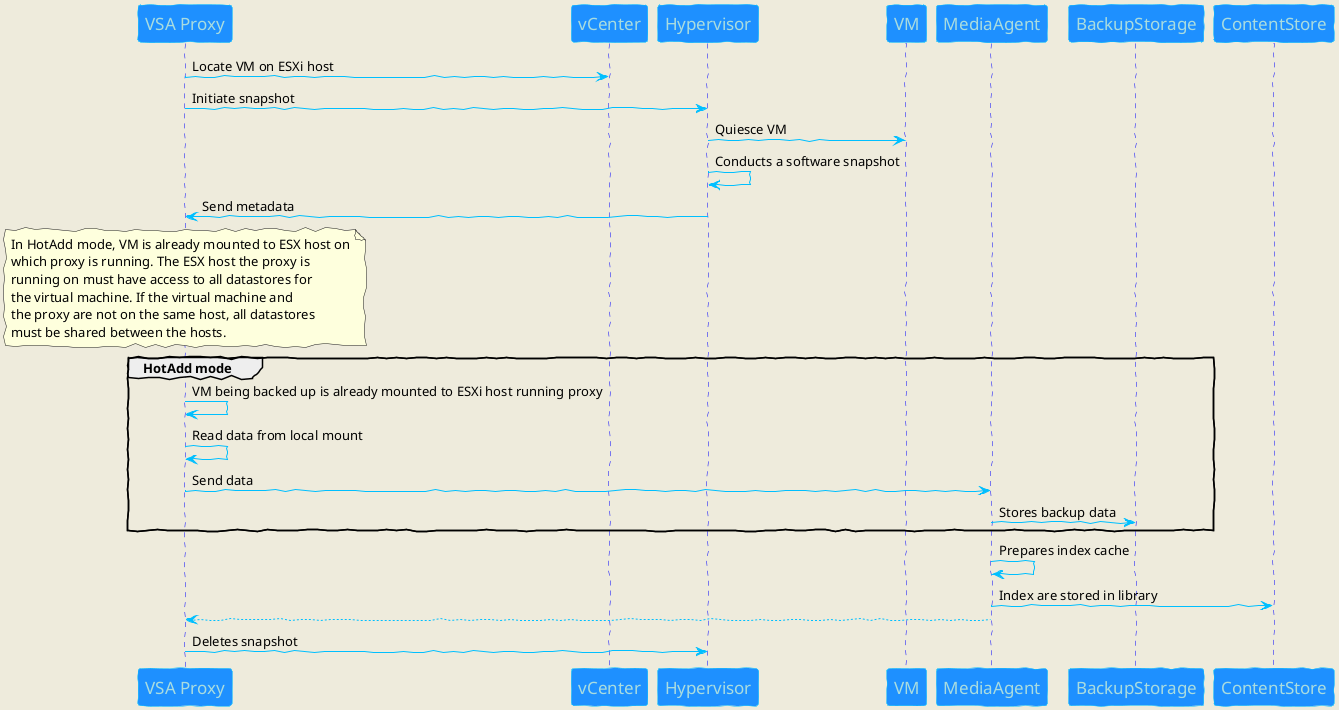@startuml

@startuml
skinparam backgroundColor #EEEBDC
skinparam handwritten true

skinparam sequence {
	ArrowColor DeepSkyBlue
	ActorBorderColor DeepSkyBlue
	LifeLineBorderColor blue
	LifeLineBackgroundColor #A9DCDF

	ParticipantBorderColor DeepSkyBlue
	ParticipantBackgroundColor DodgerBlue
	ParticipantFontName Impact
	ParticipantFontSize 17
	ParticipantFontColor #A9DCDF

	ActorBackgroundColor aqua
	ActorFontColor DeepSkyBlue
	ActorFontSize 17
	ActorFontName Aapex
}

participant "VSA Proxy"
participant vCenter
participant Hypervisor
participant VM
participant MediaAgent


"VSA Proxy" -> vCenter: Locate VM on ESXi host
"VSA Proxy" -> Hypervisor: Initiate snapshot
Hypervisor -> VM: Quiesce VM
Hypervisor -> Hypervisor: Conducts a software snapshot
Hypervisor -> "VSA Proxy": Send metadata

note over "VSA Proxy"
    In HotAdd mode, VM is already mounted to ESX host on
    which proxy is running. The ESX host the proxy is
    running on must have access to all datastores for
    the virtual machine. If the virtual machine and
    the proxy are not on the same host, all datastores
    must be shared between the hosts.
end note

group HotAdd mode
    "VSA Proxy" -> "VSA Proxy": VM being backed up is already mounted to ESXi host running proxy
    "VSA Proxy" -> "VSA Proxy": Read data from local mount
    "VSA Proxy" -> MediaAgent: Send data
    MediaAgent -> BackupStorage: Stores backup data
end

MediaAgent -> MediaAgent: Prepares index cache
MediaAgent -> ContentStore: Index are stored in library
MediaAgent --> "VSA Proxy"
"VSA Proxy" -> Hypervisor: Deletes snapshot



@enduml